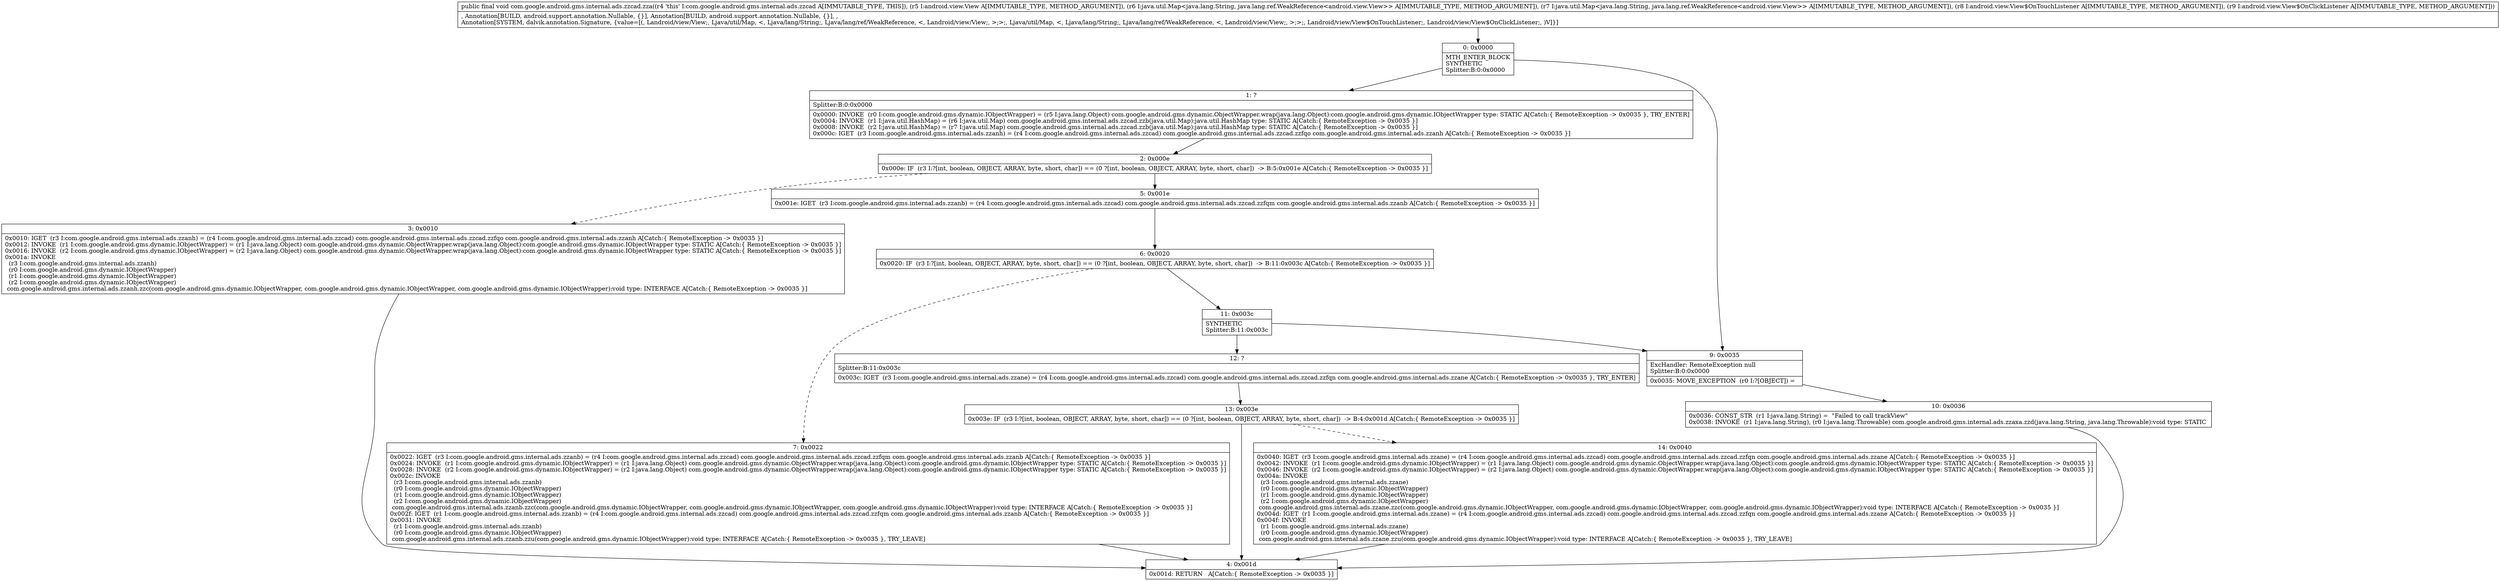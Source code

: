 digraph "CFG forcom.google.android.gms.internal.ads.zzcad.zza(Landroid\/view\/View;Ljava\/util\/Map;Ljava\/util\/Map;Landroid\/view\/View$OnTouchListener;Landroid\/view\/View$OnClickListener;)V" {
Node_0 [shape=record,label="{0\:\ 0x0000|MTH_ENTER_BLOCK\lSYNTHETIC\lSplitter:B:0:0x0000\l}"];
Node_1 [shape=record,label="{1\:\ ?|Splitter:B:0:0x0000\l|0x0000: INVOKE  (r0 I:com.google.android.gms.dynamic.IObjectWrapper) = (r5 I:java.lang.Object) com.google.android.gms.dynamic.ObjectWrapper.wrap(java.lang.Object):com.google.android.gms.dynamic.IObjectWrapper type: STATIC A[Catch:\{ RemoteException \-\> 0x0035 \}, TRY_ENTER]\l0x0004: INVOKE  (r1 I:java.util.HashMap) = (r6 I:java.util.Map) com.google.android.gms.internal.ads.zzcad.zzb(java.util.Map):java.util.HashMap type: STATIC A[Catch:\{ RemoteException \-\> 0x0035 \}]\l0x0008: INVOKE  (r2 I:java.util.HashMap) = (r7 I:java.util.Map) com.google.android.gms.internal.ads.zzcad.zzb(java.util.Map):java.util.HashMap type: STATIC A[Catch:\{ RemoteException \-\> 0x0035 \}]\l0x000c: IGET  (r3 I:com.google.android.gms.internal.ads.zzanh) = (r4 I:com.google.android.gms.internal.ads.zzcad) com.google.android.gms.internal.ads.zzcad.zzfqo com.google.android.gms.internal.ads.zzanh A[Catch:\{ RemoteException \-\> 0x0035 \}]\l}"];
Node_2 [shape=record,label="{2\:\ 0x000e|0x000e: IF  (r3 I:?[int, boolean, OBJECT, ARRAY, byte, short, char]) == (0 ?[int, boolean, OBJECT, ARRAY, byte, short, char])  \-\> B:5:0x001e A[Catch:\{ RemoteException \-\> 0x0035 \}]\l}"];
Node_3 [shape=record,label="{3\:\ 0x0010|0x0010: IGET  (r3 I:com.google.android.gms.internal.ads.zzanh) = (r4 I:com.google.android.gms.internal.ads.zzcad) com.google.android.gms.internal.ads.zzcad.zzfqo com.google.android.gms.internal.ads.zzanh A[Catch:\{ RemoteException \-\> 0x0035 \}]\l0x0012: INVOKE  (r1 I:com.google.android.gms.dynamic.IObjectWrapper) = (r1 I:java.lang.Object) com.google.android.gms.dynamic.ObjectWrapper.wrap(java.lang.Object):com.google.android.gms.dynamic.IObjectWrapper type: STATIC A[Catch:\{ RemoteException \-\> 0x0035 \}]\l0x0016: INVOKE  (r2 I:com.google.android.gms.dynamic.IObjectWrapper) = (r2 I:java.lang.Object) com.google.android.gms.dynamic.ObjectWrapper.wrap(java.lang.Object):com.google.android.gms.dynamic.IObjectWrapper type: STATIC A[Catch:\{ RemoteException \-\> 0x0035 \}]\l0x001a: INVOKE  \l  (r3 I:com.google.android.gms.internal.ads.zzanh)\l  (r0 I:com.google.android.gms.dynamic.IObjectWrapper)\l  (r1 I:com.google.android.gms.dynamic.IObjectWrapper)\l  (r2 I:com.google.android.gms.dynamic.IObjectWrapper)\l com.google.android.gms.internal.ads.zzanh.zzc(com.google.android.gms.dynamic.IObjectWrapper, com.google.android.gms.dynamic.IObjectWrapper, com.google.android.gms.dynamic.IObjectWrapper):void type: INTERFACE A[Catch:\{ RemoteException \-\> 0x0035 \}]\l}"];
Node_4 [shape=record,label="{4\:\ 0x001d|0x001d: RETURN   A[Catch:\{ RemoteException \-\> 0x0035 \}]\l}"];
Node_5 [shape=record,label="{5\:\ 0x001e|0x001e: IGET  (r3 I:com.google.android.gms.internal.ads.zzanb) = (r4 I:com.google.android.gms.internal.ads.zzcad) com.google.android.gms.internal.ads.zzcad.zzfqm com.google.android.gms.internal.ads.zzanb A[Catch:\{ RemoteException \-\> 0x0035 \}]\l}"];
Node_6 [shape=record,label="{6\:\ 0x0020|0x0020: IF  (r3 I:?[int, boolean, OBJECT, ARRAY, byte, short, char]) == (0 ?[int, boolean, OBJECT, ARRAY, byte, short, char])  \-\> B:11:0x003c A[Catch:\{ RemoteException \-\> 0x0035 \}]\l}"];
Node_7 [shape=record,label="{7\:\ 0x0022|0x0022: IGET  (r3 I:com.google.android.gms.internal.ads.zzanb) = (r4 I:com.google.android.gms.internal.ads.zzcad) com.google.android.gms.internal.ads.zzcad.zzfqm com.google.android.gms.internal.ads.zzanb A[Catch:\{ RemoteException \-\> 0x0035 \}]\l0x0024: INVOKE  (r1 I:com.google.android.gms.dynamic.IObjectWrapper) = (r1 I:java.lang.Object) com.google.android.gms.dynamic.ObjectWrapper.wrap(java.lang.Object):com.google.android.gms.dynamic.IObjectWrapper type: STATIC A[Catch:\{ RemoteException \-\> 0x0035 \}]\l0x0028: INVOKE  (r2 I:com.google.android.gms.dynamic.IObjectWrapper) = (r2 I:java.lang.Object) com.google.android.gms.dynamic.ObjectWrapper.wrap(java.lang.Object):com.google.android.gms.dynamic.IObjectWrapper type: STATIC A[Catch:\{ RemoteException \-\> 0x0035 \}]\l0x002c: INVOKE  \l  (r3 I:com.google.android.gms.internal.ads.zzanb)\l  (r0 I:com.google.android.gms.dynamic.IObjectWrapper)\l  (r1 I:com.google.android.gms.dynamic.IObjectWrapper)\l  (r2 I:com.google.android.gms.dynamic.IObjectWrapper)\l com.google.android.gms.internal.ads.zzanb.zzc(com.google.android.gms.dynamic.IObjectWrapper, com.google.android.gms.dynamic.IObjectWrapper, com.google.android.gms.dynamic.IObjectWrapper):void type: INTERFACE A[Catch:\{ RemoteException \-\> 0x0035 \}]\l0x002f: IGET  (r1 I:com.google.android.gms.internal.ads.zzanb) = (r4 I:com.google.android.gms.internal.ads.zzcad) com.google.android.gms.internal.ads.zzcad.zzfqm com.google.android.gms.internal.ads.zzanb A[Catch:\{ RemoteException \-\> 0x0035 \}]\l0x0031: INVOKE  \l  (r1 I:com.google.android.gms.internal.ads.zzanb)\l  (r0 I:com.google.android.gms.dynamic.IObjectWrapper)\l com.google.android.gms.internal.ads.zzanb.zzu(com.google.android.gms.dynamic.IObjectWrapper):void type: INTERFACE A[Catch:\{ RemoteException \-\> 0x0035 \}, TRY_LEAVE]\l}"];
Node_9 [shape=record,label="{9\:\ 0x0035|ExcHandler: RemoteException null\lSplitter:B:0:0x0000\l|0x0035: MOVE_EXCEPTION  (r0 I:?[OBJECT]) =  \l}"];
Node_10 [shape=record,label="{10\:\ 0x0036|0x0036: CONST_STR  (r1 I:java.lang.String) =  \"Failed to call trackView\" \l0x0038: INVOKE  (r1 I:java.lang.String), (r0 I:java.lang.Throwable) com.google.android.gms.internal.ads.zzaxa.zzd(java.lang.String, java.lang.Throwable):void type: STATIC \l}"];
Node_11 [shape=record,label="{11\:\ 0x003c|SYNTHETIC\lSplitter:B:11:0x003c\l}"];
Node_12 [shape=record,label="{12\:\ ?|Splitter:B:11:0x003c\l|0x003c: IGET  (r3 I:com.google.android.gms.internal.ads.zzane) = (r4 I:com.google.android.gms.internal.ads.zzcad) com.google.android.gms.internal.ads.zzcad.zzfqn com.google.android.gms.internal.ads.zzane A[Catch:\{ RemoteException \-\> 0x0035 \}, TRY_ENTER]\l}"];
Node_13 [shape=record,label="{13\:\ 0x003e|0x003e: IF  (r3 I:?[int, boolean, OBJECT, ARRAY, byte, short, char]) == (0 ?[int, boolean, OBJECT, ARRAY, byte, short, char])  \-\> B:4:0x001d A[Catch:\{ RemoteException \-\> 0x0035 \}]\l}"];
Node_14 [shape=record,label="{14\:\ 0x0040|0x0040: IGET  (r3 I:com.google.android.gms.internal.ads.zzane) = (r4 I:com.google.android.gms.internal.ads.zzcad) com.google.android.gms.internal.ads.zzcad.zzfqn com.google.android.gms.internal.ads.zzane A[Catch:\{ RemoteException \-\> 0x0035 \}]\l0x0042: INVOKE  (r1 I:com.google.android.gms.dynamic.IObjectWrapper) = (r1 I:java.lang.Object) com.google.android.gms.dynamic.ObjectWrapper.wrap(java.lang.Object):com.google.android.gms.dynamic.IObjectWrapper type: STATIC A[Catch:\{ RemoteException \-\> 0x0035 \}]\l0x0046: INVOKE  (r2 I:com.google.android.gms.dynamic.IObjectWrapper) = (r2 I:java.lang.Object) com.google.android.gms.dynamic.ObjectWrapper.wrap(java.lang.Object):com.google.android.gms.dynamic.IObjectWrapper type: STATIC A[Catch:\{ RemoteException \-\> 0x0035 \}]\l0x004a: INVOKE  \l  (r3 I:com.google.android.gms.internal.ads.zzane)\l  (r0 I:com.google.android.gms.dynamic.IObjectWrapper)\l  (r1 I:com.google.android.gms.dynamic.IObjectWrapper)\l  (r2 I:com.google.android.gms.dynamic.IObjectWrapper)\l com.google.android.gms.internal.ads.zzane.zzc(com.google.android.gms.dynamic.IObjectWrapper, com.google.android.gms.dynamic.IObjectWrapper, com.google.android.gms.dynamic.IObjectWrapper):void type: INTERFACE A[Catch:\{ RemoteException \-\> 0x0035 \}]\l0x004d: IGET  (r1 I:com.google.android.gms.internal.ads.zzane) = (r4 I:com.google.android.gms.internal.ads.zzcad) com.google.android.gms.internal.ads.zzcad.zzfqn com.google.android.gms.internal.ads.zzane A[Catch:\{ RemoteException \-\> 0x0035 \}]\l0x004f: INVOKE  \l  (r1 I:com.google.android.gms.internal.ads.zzane)\l  (r0 I:com.google.android.gms.dynamic.IObjectWrapper)\l com.google.android.gms.internal.ads.zzane.zzu(com.google.android.gms.dynamic.IObjectWrapper):void type: INTERFACE A[Catch:\{ RemoteException \-\> 0x0035 \}, TRY_LEAVE]\l}"];
MethodNode[shape=record,label="{public final void com.google.android.gms.internal.ads.zzcad.zza((r4 'this' I:com.google.android.gms.internal.ads.zzcad A[IMMUTABLE_TYPE, THIS]), (r5 I:android.view.View A[IMMUTABLE_TYPE, METHOD_ARGUMENT]), (r6 I:java.util.Map\<java.lang.String, java.lang.ref.WeakReference\<android.view.View\>\> A[IMMUTABLE_TYPE, METHOD_ARGUMENT]), (r7 I:java.util.Map\<java.lang.String, java.lang.ref.WeakReference\<android.view.View\>\> A[IMMUTABLE_TYPE, METHOD_ARGUMENT]), (r8 I:android.view.View$OnTouchListener A[IMMUTABLE_TYPE, METHOD_ARGUMENT]), (r9 I:android.view.View$OnClickListener A[IMMUTABLE_TYPE, METHOD_ARGUMENT]))  | , Annotation[BUILD, android.support.annotation.Nullable, \{\}], Annotation[BUILD, android.support.annotation.Nullable, \{\}], , \lAnnotation[SYSTEM, dalvik.annotation.Signature, \{value=[(, Landroid\/view\/View;, Ljava\/util\/Map, \<, Ljava\/lang\/String;, Ljava\/lang\/ref\/WeakReference, \<, Landroid\/view\/View;, \>;\>;, Ljava\/util\/Map, \<, Ljava\/lang\/String;, Ljava\/lang\/ref\/WeakReference, \<, Landroid\/view\/View;, \>;\>;, Landroid\/view\/View$OnTouchListener;, Landroid\/view\/View$OnClickListener;, )V]\}]\l}"];
MethodNode -> Node_0;
Node_0 -> Node_1;
Node_0 -> Node_9;
Node_1 -> Node_2;
Node_2 -> Node_3[style=dashed];
Node_2 -> Node_5;
Node_3 -> Node_4;
Node_5 -> Node_6;
Node_6 -> Node_7[style=dashed];
Node_6 -> Node_11;
Node_7 -> Node_4;
Node_9 -> Node_10;
Node_10 -> Node_4;
Node_11 -> Node_12;
Node_11 -> Node_9;
Node_12 -> Node_13;
Node_13 -> Node_4;
Node_13 -> Node_14[style=dashed];
Node_14 -> Node_4;
}

